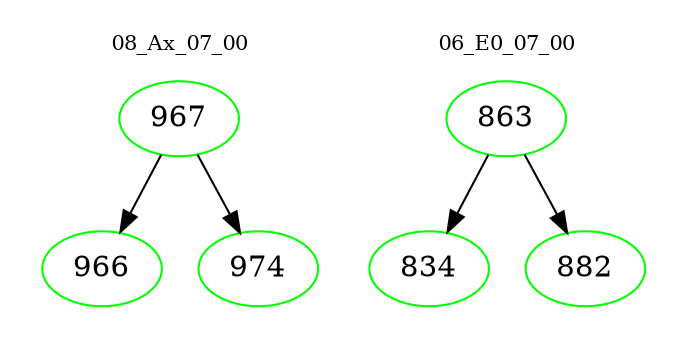 digraph{
subgraph cluster_0 {
color = white
label = "08_Ax_07_00";
fontsize=10;
T0_967 [label="967", color="green"]
T0_967 -> T0_966 [color="black"]
T0_966 [label="966", color="green"]
T0_967 -> T0_974 [color="black"]
T0_974 [label="974", color="green"]
}
subgraph cluster_1 {
color = white
label = "06_E0_07_00";
fontsize=10;
T1_863 [label="863", color="green"]
T1_863 -> T1_834 [color="black"]
T1_834 [label="834", color="green"]
T1_863 -> T1_882 [color="black"]
T1_882 [label="882", color="green"]
}
}
